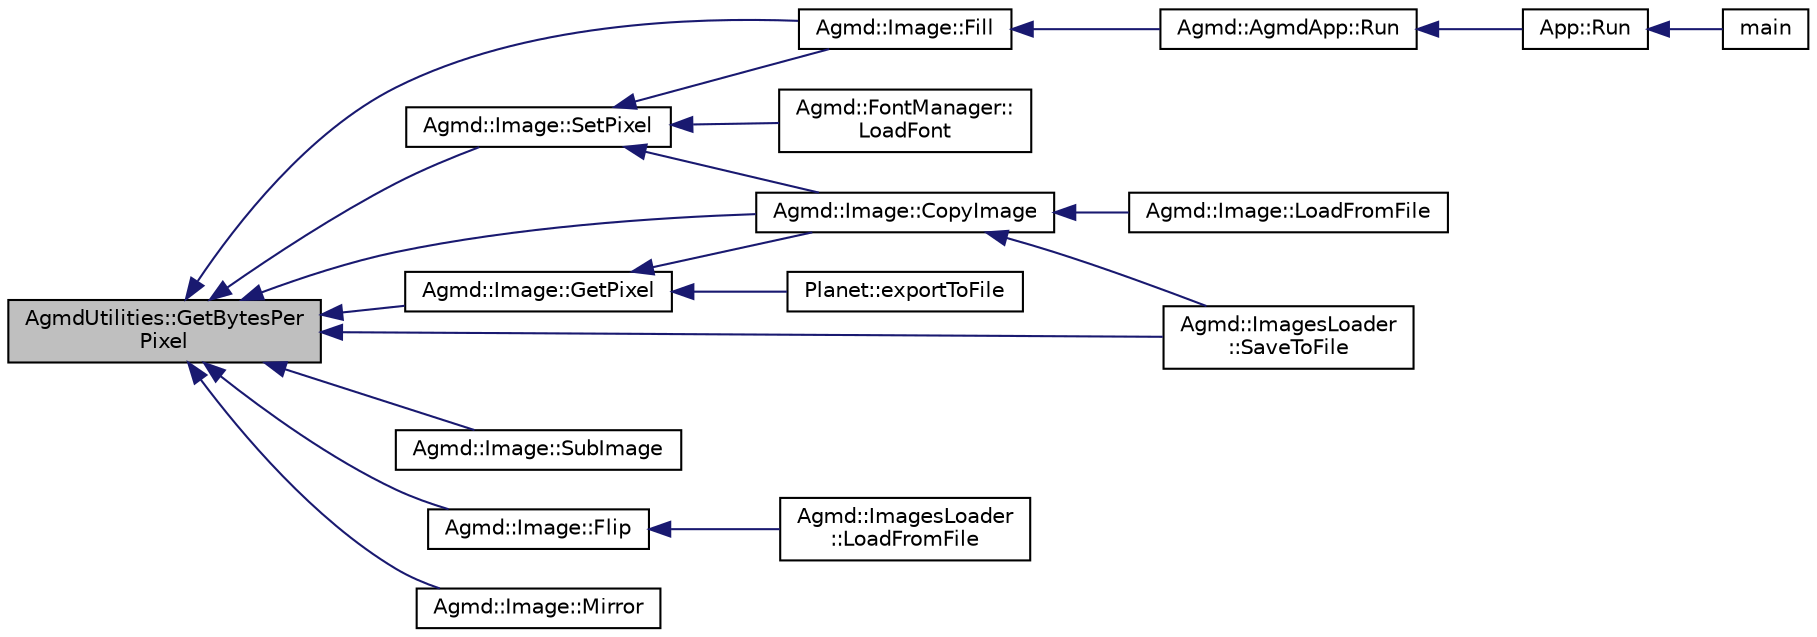 digraph "AgmdUtilities::GetBytesPerPixel"
{
  edge [fontname="Helvetica",fontsize="10",labelfontname="Helvetica",labelfontsize="10"];
  node [fontname="Helvetica",fontsize="10",shape=record];
  rankdir="LR";
  Node1 [label="AgmdUtilities::GetBytesPer\lPixel",height=0.2,width=0.4,color="black", fillcolor="grey75", style="filled" fontcolor="black"];
  Node1 -> Node2 [dir="back",color="midnightblue",fontsize="10",style="solid",fontname="Helvetica"];
  Node2 [label="Agmd::Image::Fill",height=0.2,width=0.4,color="black", fillcolor="white", style="filled",URL="$class_agmd_1_1_image.html#a625cec70847526330b42b921890ff5da"];
  Node2 -> Node3 [dir="back",color="midnightblue",fontsize="10",style="solid",fontname="Helvetica"];
  Node3 [label="Agmd::AgmdApp::Run",height=0.2,width=0.4,color="black", fillcolor="white", style="filled",URL="$class_agmd_1_1_agmd_app.html#ae9893d63db9a73d8adee883fb0ea8282"];
  Node3 -> Node4 [dir="back",color="midnightblue",fontsize="10",style="solid",fontname="Helvetica"];
  Node4 [label="App::Run",height=0.2,width=0.4,color="black", fillcolor="white", style="filled",URL="$class_app.html#a92c5c3d8799fe937ea0179b4efb1f4d3"];
  Node4 -> Node5 [dir="back",color="midnightblue",fontsize="10",style="solid",fontname="Helvetica"];
  Node5 [label="main",height=0.2,width=0.4,color="black", fillcolor="white", style="filled",URL="$_demo_2main_8cpp.html#a3c04138a5bfe5d72780bb7e82a18e627"];
  Node1 -> Node6 [dir="back",color="midnightblue",fontsize="10",style="solid",fontname="Helvetica"];
  Node6 [label="Agmd::Image::SetPixel",height=0.2,width=0.4,color="black", fillcolor="white", style="filled",URL="$class_agmd_1_1_image.html#aef1f82c5377735b70e03bd50b9c349c7"];
  Node6 -> Node7 [dir="back",color="midnightblue",fontsize="10",style="solid",fontname="Helvetica"];
  Node7 [label="Agmd::FontManager::\lLoadFont",height=0.2,width=0.4,color="black", fillcolor="white", style="filled",URL="$class_agmd_1_1_font_manager.html#afa2ec2af9580873775a6d10070c3fa0d"];
  Node6 -> Node2 [dir="back",color="midnightblue",fontsize="10",style="solid",fontname="Helvetica"];
  Node6 -> Node8 [dir="back",color="midnightblue",fontsize="10",style="solid",fontname="Helvetica"];
  Node8 [label="Agmd::Image::CopyImage",height=0.2,width=0.4,color="black", fillcolor="white", style="filled",URL="$class_agmd_1_1_image.html#a8ac7614cf6bd3e6432f07db2240dcf4b"];
  Node8 -> Node9 [dir="back",color="midnightblue",fontsize="10",style="solid",fontname="Helvetica"];
  Node9 [label="Agmd::Image::LoadFromFile",height=0.2,width=0.4,color="black", fillcolor="white", style="filled",URL="$class_agmd_1_1_image.html#a8ba276cb22a39ca8394bc96b76c28fa2"];
  Node8 -> Node10 [dir="back",color="midnightblue",fontsize="10",style="solid",fontname="Helvetica"];
  Node10 [label="Agmd::ImagesLoader\l::SaveToFile",height=0.2,width=0.4,color="black", fillcolor="white", style="filled",URL="$class_agmd_1_1_images_loader.html#a60ce8f960efd5b94565ec77dc8e5a40a"];
  Node1 -> Node11 [dir="back",color="midnightblue",fontsize="10",style="solid",fontname="Helvetica"];
  Node11 [label="Agmd::Image::GetPixel",height=0.2,width=0.4,color="black", fillcolor="white", style="filled",URL="$class_agmd_1_1_image.html#a5cd2b6c73f1e50a2038fbbf2207c6665"];
  Node11 -> Node8 [dir="back",color="midnightblue",fontsize="10",style="solid",fontname="Helvetica"];
  Node11 -> Node12 [dir="back",color="midnightblue",fontsize="10",style="solid",fontname="Helvetica"];
  Node12 [label="Planet::exportToFile",height=0.2,width=0.4,color="black", fillcolor="white", style="filled",URL="$class_planet.html#a9ec6cc5ceee6c943d3b614a776f524d8"];
  Node1 -> Node8 [dir="back",color="midnightblue",fontsize="10",style="solid",fontname="Helvetica"];
  Node1 -> Node13 [dir="back",color="midnightblue",fontsize="10",style="solid",fontname="Helvetica"];
  Node13 [label="Agmd::Image::SubImage",height=0.2,width=0.4,color="black", fillcolor="white", style="filled",URL="$class_agmd_1_1_image.html#addca3cb1123f7edd7f1056d75452d86c"];
  Node1 -> Node14 [dir="back",color="midnightblue",fontsize="10",style="solid",fontname="Helvetica"];
  Node14 [label="Agmd::Image::Flip",height=0.2,width=0.4,color="black", fillcolor="white", style="filled",URL="$class_agmd_1_1_image.html#a7baa6c5c7e3f3d356af00742feedd2f0"];
  Node14 -> Node15 [dir="back",color="midnightblue",fontsize="10",style="solid",fontname="Helvetica"];
  Node15 [label="Agmd::ImagesLoader\l::LoadFromFile",height=0.2,width=0.4,color="black", fillcolor="white", style="filled",URL="$class_agmd_1_1_images_loader.html#a4b5126c9f0e9a64f121f33f69c1027db"];
  Node1 -> Node16 [dir="back",color="midnightblue",fontsize="10",style="solid",fontname="Helvetica"];
  Node16 [label="Agmd::Image::Mirror",height=0.2,width=0.4,color="black", fillcolor="white", style="filled",URL="$class_agmd_1_1_image.html#a57836b0e2bab7ca44ba61df2c43cf02b"];
  Node1 -> Node10 [dir="back",color="midnightblue",fontsize="10",style="solid",fontname="Helvetica"];
}
